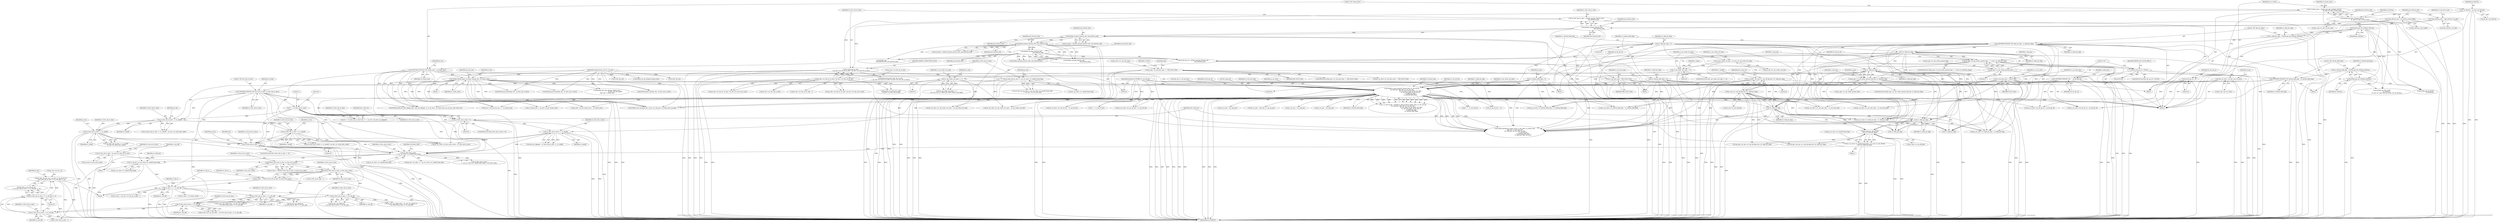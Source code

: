 digraph "0_Android_6c327afb263837bc90760c55c6605b26161a4eb9_0@pointer" {
"1002104" [label="(Call,ps_dec->ps_mv_cur = ps_dec->s_cur_pic.ps_mv\n + ((u2_first_mb_in_slice << u1_mb_aff) << 4))"];
"1002114" [label="(Call,(u2_first_mb_in_slice << u1_mb_aff) << 4)"];
"1002115" [label="(Call,u2_first_mb_in_slice << u1_mb_aff)"];
"1002101" [label="(Call,u2_first_mb_in_slice << u1_mb_aff)"];
"1002081" [label="(Call,u2_first_mb_in_slice << u1_mb_aff)"];
"1001944" [label="(Call,DIV(u2_first_mb_in_slice, u2_frm_wd_in_mbs))"];
"1001939" [label="(Call,MOD(u2_first_mb_in_slice, u2_frm_wd_in_mbs))"];
"1001885" [label="(Call,u2_first_mb_in_slice\n << ps_cur_slice->u1_mbaff_frame_flag)"];
"1001592" [label="(Call,u2_first_mb_in_slice == 0)"];
"1001112" [label="(Call,u2_first_mb_in_slice << u1_mbaff)"];
"1001099" [label="(Call,u2_first_mb_in_slice << u1_mbaff)"];
"1000355" [label="(Call,0 == u2_first_mb_in_slice)"];
"1000264" [label="(Call,COPYTHECONTEXT(\"SH: first_mb_in_slice\",u2_first_mb_in_slice))"];
"1000248" [label="(Call,u2_first_mb_in_slice << ps_cur_slice->u1_mbaff_frame_flag)"];
"1000233" [label="(Call,u2_first_mb_in_slice\n > (ps_dec->u2_frm_ht_in_mbs * ps_dec->u2_frm_wd_in_mbs))"];
"1000227" [label="(Call,u2_first_mb_in_slice = ih264d_uev(pu4_bitstrm_ofst,\n                                     pu4_bitstrm_buf))"];
"1000229" [label="(Call,ih264d_uev(pu4_bitstrm_ofst,\n                                     pu4_bitstrm_buf))"];
"1000201" [label="(Call,*pu4_bitstrm_ofst = &ps_bitstrm->u4_ofst)"];
"1000195" [label="(Call,*pu4_bitstrm_buf = ps_bitstrm->pu4_buffer)"];
"1000235" [label="(Call,ps_dec->u2_frm_ht_in_mbs * ps_dec->u2_frm_wd_in_mbs)"];
"1000898" [label="(Call,u1_mbaff = ps_seq->u1_mb_aff_flag && (!u1_field_pic_flag))"];
"1000900" [label="(Call,ps_seq->u1_mb_aff_flag && (!u1_field_pic_flag))"];
"1000904" [label="(Call,!u1_field_pic_flag)"];
"1000753" [label="(Call,!u1_field_pic_flag)"];
"1000652" [label="(Call,u1_field_pic_flag = 0)"];
"1000618" [label="(Call,COPYTHECONTEXT(\"SH: field_pic_flag\", u1_field_pic_flag))"];
"1000614" [label="(Call,u1_field_pic_flag = ih264d_get_bit_h264(ps_bitstrm))"];
"1000616" [label="(Call,ih264d_get_bit_h264(ps_bitstrm))"];
"1000449" [label="(Call,ih264d_get_bits_h264(ps_bitstrm,\n                                         ps_seq->u1_bits_in_frm_num))"];
"1000160" [label="(Call,* ps_bitstrm = ps_dec->ps_bitstrm)"];
"1000873" [label="(Call,ih264d_is_end_of_pic(u2_frame_num, u1_nal_ref_idc,\n &s_tmp_poc, &ps_dec->s_cur_pic_poc,\n                                            ps_cur_slice, u1_pic_order_cnt_type,\n                                            u1_nal_unit_type, u4_idr_pic_id,\n                                            u1_field_pic_flag,\n                                            u1_bottom_field_flag))"];
"1000524" [label="(Call,ih264d_decode_gaps_in_frame_num(ps_dec, u2_frame_num))"];
"1000157" [label="(MethodParameterIn,dec_struct_t *ps_dec)"];
"1000454" [label="(Call,COPYTHECONTEXT(\"SH: frame_num\", u2_frame_num))"];
"1000447" [label="(Call,u2_frame_num = ih264d_get_bits_h264(ps_bitstrm,\n                                         ps_seq->u1_bits_in_frm_num))"];
"1000156" [label="(MethodParameterIn,UWORD8 u1_nal_ref_idc)"];
"1000168" [label="(Call,*ps_cur_slice = ps_dec->ps_cur_slice)"];
"1000784" [label="(Call,u1_pic_order_cnt_type == 1)"];
"1000713" [label="(Call,u1_pic_order_cnt_type == 0)"];
"1000707" [label="(Call,u1_pic_order_cnt_type = ps_seq->u1_pic_order_cnt_type)"];
"1000671" [label="(Call,u1_nal_unit_type = IDR_SLICE_NAL)"];
"1000312" [label="(Call,ps_dec->u1_nal_unit_type == IDR_SLICE_NAL)"];
"1000665" [label="(Call,u1_nal_unit_type = SLICE_NAL)"];
"1000188" [label="(Call,u4_idr_pic_id = 0)"];
"1000685" [label="(Call,COPYTHECONTEXT(\"SH:  \", u4_idr_pic_id))"];
"1000680" [label="(Call,u4_idr_pic_id > 65535)"];
"1000674" [label="(Call,u4_idr_pic_id = ih264d_uev(pu4_bitstrm_ofst,\n                                   pu4_bitstrm_buf))"];
"1000676" [label="(Call,ih264d_uev(pu4_bitstrm_ofst,\n                                   pu4_bitstrm_buf))"];
"1000400" [label="(Call,ih264d_uev(pu4_bitstrm_ofst, pu4_bitstrm_buf))"];
"1000269" [label="(Call,ih264d_uev(pu4_bitstrm_ofst, pu4_bitstrm_buf))"];
"1000813" [label="(Call,!u1_field_pic_flag)"];
"1000621" [label="(Call,u1_bottom_field_flag = 0)"];
"1000655" [label="(Call,u1_bottom_field_flag = 0)"];
"1000638" [label="(Call,COPYTHECONTEXT(\"SH: bottom_field_flag\", u1_bottom_field_flag))"];
"1000634" [label="(Call,u1_bottom_field_flag = ih264d_get_bit_h264(ps_bitstrm))"];
"1000636" [label="(Call,ih264d_get_bit_h264(ps_bitstrm))"];
"1000747" [label="(Call,(ps_pps->u1_pic_order_present_flag == 1) && (!u1_field_pic_flag))"];
"1000748" [label="(Call,ps_pps->u1_pic_order_present_flag == 1)"];
"1000809" [label="(Call,ps_pps->u1_pic_order_present_flag && !u1_field_pic_flag)"];
"1001014" [label="(Call,u2_first_mb_in_slice << u1_mbaff)"];
"1001005" [label="(Call,u2_first_mb_in_slice > 0)"];
"1001125" [label="(Call,u2_first_mb_in_slice << u1_mbaff)"];
"1001063" [label="(Call,ps_cur_slice->u1_mbaff_frame_flag = ps_seq->u1_mb_aff_flag\n && (!u1_field_pic_flag))"];
"1001067" [label="(Call,ps_seq->u1_mb_aff_flag\n && (!u1_field_pic_flag))"];
"1001071" [label="(Call,!u1_field_pic_flag)"];
"1001898" [label="(Call,u2_frm_wd_in_mbs = ps_seq->u2_frm_wd_in_mbs)"];
"1001947" [label="(Call,u2_mb_y <<= u1_mb_aff)"];
"1001942" [label="(Call,u2_mb_y = DIV(u2_first_mb_in_slice, u2_frm_wd_in_mbs))"];
"1001903" [label="(Call,u1_mb_aff = ps_cur_slice->u1_mbaff_frame_flag)"];
"1002094" [label="(Call,u2_first_mb_in_slice << u1_mb_aff)"];
"1000161" [label="(Identifier,ps_bitstrm)"];
"1000884" [label="(Identifier,u1_nal_unit_type)"];
"1001135" [label="(Identifier,prev_slice_err)"];
"1001904" [label="(Identifier,u1_mb_aff)"];
"1001947" [label="(Call,u2_mb_y <<= u1_mb_aff)"];
"1000170" [label="(Call,ps_dec->ps_cur_slice)"];
"1001058" [label="(Call,ps_cur_slice->u1_pic_order_cnt_type = u1_pic_order_cnt_type)"];
"1001015" [label="(Identifier,u2_first_mb_in_slice)"];
"1000398" [label="(Call,u4_temp = ih264d_uev(pu4_bitstrm_ofst, pu4_bitstrm_buf))"];
"1000758" [label="(Identifier,s_tmp_poc)"];
"1002101" [label="(Call,u2_first_mb_in_slice << u1_mb_aff)"];
"1001007" [label="(Literal,0)"];
"1000673" [label="(Identifier,IDR_SLICE_NAL)"];
"1001900" [label="(Call,ps_seq->u2_frm_wd_in_mbs)"];
"1001579" [label="(Call,!u1_field_pic_flag)"];
"1001103" [label="(Identifier,ps_dec)"];
"1000316" [label="(Identifier,IDR_SLICE_NAL)"];
"1000625" [label="(Identifier,u1_field_pic_flag)"];
"1001617" [label="(Call,ih264d_get_next_display_field(ps_dec,\n                                          ps_dec->ps_out_buffer,\n &(ps_dec->s_disp_op)))"];
"1000228" [label="(Identifier,u2_first_mb_in_slice)"];
"1001098" [label="(Call,(u2_first_mb_in_slice << u1_mbaff) > ps_dec->u2_total_mbs_coded)"];
"1001594" [label="(Literal,0)"];
"1001556" [label="(Call,(ps_pps->ps_sps->u1_mb_aff_flag) && (!u1_field_pic_flag))"];
"1001071" [label="(Call,!u1_field_pic_flag)"];
"1000882" [label="(Identifier,ps_cur_slice)"];
"1000265" [label="(Literal,\"SH: first_mb_in_slice\")"];
"1000975" [label="(Call,ps_dec->u2_frm_ht_in_mbs * ps_dec->u2_frm_wd_in_mbs)"];
"1001217" [label="(Call,ih264d_err_pic_dispbuf_mgr(ps_dec))"];
"1000637" [label="(Identifier,ps_bitstrm)"];
"1000248" [label="(Call,u2_first_mb_in_slice << ps_cur_slice->u1_mbaff_frame_flag)"];
"1001026" [label="(Call,ps_cur_slice->u1_field_pic_flag = u1_field_pic_flag)"];
"1000620" [label="(Identifier,u1_field_pic_flag)"];
"1001099" [label="(Call,u2_first_mb_in_slice << u1_mbaff)"];
"1001053" [label="(Call,ps_cur_slice->u1_nal_ref_idc = u1_nal_ref_idc)"];
"1000672" [label="(Identifier,u1_nal_unit_type)"];
"1000190" [label="(Literal,0)"];
"1000523" [label="(Block,)"];
"1000615" [label="(Identifier,u1_field_pic_flag)"];
"1000319" [label="(Identifier,skip)"];
"1001913" [label="(Block,)"];
"1001063" [label="(Call,ps_cur_slice->u1_mbaff_frame_flag = ps_seq->u1_mb_aff_flag\n && (!u1_field_pic_flag))"];
"1000636" [label="(Call,ih264d_get_bit_h264(ps_bitstrm))"];
"1001008" [label="(Block,)"];
"1001091" [label="(Call,ps_cur_poc = &s_tmp_poc)"];
"1001839" [label="(Call,0 == u1_nal_ref_idc)"];
"1002073" [label="(Call,ps_dec->ps_deblk_mbn = ps_dec->ps_deblk_pic\n + (u2_first_mb_in_slice << u1_mb_aff))"];
"1001597" [label="(Identifier,ret)"];
"1000640" [label="(Identifier,u1_bottom_field_flag)"];
"1001005" [label="(Call,u2_first_mb_in_slice > 0)"];
"1000613" [label="(Block,)"];
"1002606" [label="(MethodReturn,WORD32)"];
"1000619" [label="(Literal,\"SH: field_pic_flag\")"];
"1002218" [label="(Identifier,ps_dec)"];
"1000451" [label="(Call,ps_seq->u1_bits_in_frm_num)"];
"1001573" [label="(Call,(ps_pps->ps_sps->u1_mb_aff_flag) && (!u1_field_pic_flag))"];
"1000266" [label="(Identifier,u2_first_mb_in_slice)"];
"1001982" [label="(Call,u2_mb_y * u4_frame_stride)"];
"1000313" [label="(Call,ps_dec->u1_nal_unit_type)"];
"1002090" [label="(Call,ps_dec->ps_deblk_pic\n + (u2_first_mb_in_slice << u1_mb_aff))"];
"1000524" [label="(Call,ih264d_decode_gaps_in_frame_num(ps_dec, u2_frame_num))"];
"1000752" [label="(Literal,1)"];
"1001454" [label="(Call,ps_cur_slice->u4_idr_pic_id = u4_idr_pic_id)"];
"1001672" [label="(Call,(void *)ps_dec)"];
"1000708" [label="(Identifier,u1_pic_order_cnt_type)"];
"1000985" [label="(Call,ps_cur_poc = &ps_dec->s_cur_pic_poc)"];
"1000227" [label="(Call,u2_first_mb_in_slice = ih264d_uev(pu4_bitstrm_ofst,\n                                     pu4_bitstrm_buf))"];
"1001017" [label="(Call,ps_cur_poc = &s_tmp_poc)"];
"1000311" [label="(ControlStructure,if(ps_dec->u1_nal_unit_type == IDR_SLICE_NAL))"];
"1001944" [label="(Call,DIV(u2_first_mb_in_slice, u2_frm_wd_in_mbs))"];
"1000448" [label="(Identifier,u2_frame_num)"];
"1000656" [label="(Identifier,u1_bottom_field_flag)"];
"1002245" [label="(Call,ps_dec->u2_mby <<= ps_cur_slice->u1_mbaff_frame_flag)"];
"1000783" [label="(Call,u1_pic_order_cnt_type == 1\n && (!ps_seq->u1_delta_pic_order_always_zero_flag))"];
"1000239" [label="(Call,ps_dec->u2_frm_wd_in_mbs)"];
"1001562" [label="(Call,!u1_field_pic_flag)"];
"1000461" [label="(Identifier,ps_dec)"];
"1000678" [label="(Identifier,pu4_bitstrm_buf)"];
"1000356" [label="(Literal,0)"];
"1000686" [label="(Literal,\"SH:  \")"];
"1000749" [label="(Call,ps_pps->u1_pic_order_present_flag)"];
"1001949" [label="(Identifier,u1_mb_aff)"];
"1000651" [label="(Block,)"];
"1000244" [label="(Identifier,ERROR_CORRUPTED_SLICE)"];
"1000400" [label="(Call,ih264d_uev(pu4_bitstrm_ofst, pu4_bitstrm_buf))"];
"1000270" [label="(Identifier,pu4_bitstrm_ofst)"];
"1000202" [label="(Identifier,pu4_bitstrm_ofst)"];
"1000874" [label="(Identifier,u2_frame_num)"];
"1001788" [label="(Call,ps_err->u4_frm_sei_sync == u2_frame_num)"];
"1002118" [label="(Literal,4)"];
"1000789" [label="(Identifier,ps_seq)"];
"1000354" [label="(Call,(0 == u2_first_mb_in_slice) && (1 == ps_dec->u4_prev_nal_skipped))"];
"1000666" [label="(Identifier,u1_nal_unit_type)"];
"1001496" [label="(Call,ps_cur_slice->u1_nal_ref_idc = u1_nal_ref_idc)"];
"1000617" [label="(Identifier,ps_bitstrm)"];
"1000623" [label="(Literal,0)"];
"1002103" [label="(Identifier,u1_mb_aff)"];
"1001100" [label="(Identifier,u2_first_mb_in_slice)"];
"1000156" [label="(MethodParameterIn,UWORD8 u1_nal_ref_idc)"];
"1000655" [label="(Call,u1_bottom_field_flag = 0)"];
"1002104" [label="(Call,ps_dec->ps_mv_cur = ps_dec->s_cur_pic.ps_mv\n + ((u2_first_mb_in_slice << u1_mb_aff) << 4))"];
"1000177" [label="(Identifier,i4_poc)"];
"1000626" [label="(Block,)"];
"1000639" [label="(Literal,\"SH: bottom_field_flag\")"];
"1002096" [label="(Identifier,u1_mb_aff)"];
"1001884" [label="(Call,(u2_first_mb_in_slice\n << ps_cur_slice->u1_mbaff_frame_flag) * SUB_BLK_SIZE)"];
"1000267" [label="(Call,u4_temp = ih264d_uev(pu4_bitstrm_ofst, pu4_bitstrm_buf))"];
"1000904" [label="(Call,!u1_field_pic_flag)"];
"1000456" [label="(Identifier,u2_frame_num)"];
"1001114" [label="(Identifier,u1_mbaff)"];
"1001941" [label="(Identifier,u2_frm_wd_in_mbs)"];
"1002082" [label="(Identifier,u2_first_mb_in_slice)"];
"1000747" [label="(Call,(ps_pps->u1_pic_order_present_flag == 1) && (!u1_field_pic_flag))"];
"1001118" [label="(Call,ps_cur_poc = &s_tmp_poc)"];
"1000402" [label="(Identifier,pu4_bitstrm_buf)"];
"1002108" [label="(Call,ps_dec->s_cur_pic.ps_mv\n + ((u2_first_mb_in_slice << u1_mb_aff) << 4))"];
"1001945" [label="(Identifier,u2_first_mb_in_slice)"];
"1001067" [label="(Call,ps_seq->u1_mb_aff_flag\n && (!u1_field_pic_flag))"];
"1000754" [label="(Identifier,u1_field_pic_flag)"];
"1001064" [label="(Call,ps_cur_slice->u1_mbaff_frame_flag)"];
"1001954" [label="(Call,u2_frm_wd_in_mbs - 1)"];
"1000875" [label="(Identifier,u1_nal_ref_idc)"];
"1000918" [label="(Call,u2_frame_num != ps_dec->u2_prv_frame_num)"];
"1000899" [label="(Identifier,u1_mbaff)"];
"1000188" [label="(Call,u4_idr_pic_id = 0)"];
"1001031" [label="(Call,ps_cur_slice->u1_bottom_field_flag = u1_bottom_field_flag)"];
"1000674" [label="(Call,u4_idr_pic_id = ih264d_uev(pu4_bitstrm_ofst,\n                                   pu4_bitstrm_buf))"];
"1000676" [label="(Call,ih264d_uev(pu4_bitstrm_ofst,\n                                   pu4_bitstrm_buf))"];
"1000814" [label="(Identifier,u1_field_pic_flag)"];
"1001004" [label="(ControlStructure,if(u2_first_mb_in_slice > 0))"];
"1000622" [label="(Identifier,u1_bottom_field_flag)"];
"1001894" [label="(Block,)"];
"1000653" [label="(Identifier,u1_field_pic_flag)"];
"1000886" [label="(Identifier,u1_field_pic_flag)"];
"1000690" [label="(Identifier,i_delta_poc)"];
"1000667" [label="(Identifier,SLICE_NAL)"];
"1000264" [label="(Call,COPYTHECONTEXT(\"SH: first_mb_in_slice\",u2_first_mb_in_slice))"];
"1000670" [label="(Block,)"];
"1001946" [label="(Identifier,u2_frm_wd_in_mbs)"];
"1000652" [label="(Call,u1_field_pic_flag = 0)"];
"1001126" [label="(Identifier,u2_first_mb_in_slice)"];
"1001139" [label="(Call,ih264d_mark_err_slice_skip(ps_dec, num_mb_skipped, u1_is_idr_slice, u2_frame_num, ps_cur_poc, prev_slice_err))"];
"1002081" [label="(Call,u2_first_mb_in_slice << u1_mb_aff)"];
"1000839" [label="(Call,ih264d_uev(pu4_bitstrm_ofst, pu4_bitstrm_buf))"];
"1001943" [label="(Identifier,u2_mb_y)"];
"1000679" [label="(ControlStructure,if(u4_idr_pic_id > 65535))"];
"1000230" [label="(Identifier,pu4_bitstrm_ofst)"];
"1000809" [label="(Call,ps_pps->u1_pic_order_present_flag && !u1_field_pic_flag)"];
"1000813" [label="(Call,!u1_field_pic_flag)"];
"1000900" [label="(Call,ps_seq->u1_mb_aff_flag && (!u1_field_pic_flag))"];
"1000247" [label="(Call,(u2_first_mb_in_slice << ps_cur_slice->u1_mbaff_frame_flag)\n <= ps_dec->u2_cur_mb_addr)"];
"1000249" [label="(Identifier,u2_first_mb_in_slice)"];
"1001376" [label="(Call,ih264d_decode_pic_order_cnt(u1_is_idr_slice, u2_frame_num,\n &ps_dec->s_prev_pic_poc,\n &s_tmp_poc, ps_cur_slice, ps_pps,\n                                          u1_nal_ref_idc,\n                                          u1_bottom_field_flag,\n                                          u1_field_pic_flag, &i4_poc))"];
"1001885" [label="(Call,u2_first_mb_in_slice\n << ps_cur_slice->u1_mbaff_frame_flag)"];
"1001270" [label="(Call,ps_dec->u2_prv_frame_num = u2_frame_num)"];
"1000634" [label="(Call,u1_bottom_field_flag = ih264d_get_bit_h264(ps_bitstrm))"];
"1000718" [label="(Identifier,i_temp)"];
"1000196" [label="(Identifier,pu4_bitstrm_buf)"];
"1000883" [label="(Identifier,u1_pic_order_cnt_type)"];
"1001957" [label="(Call,u2_mb_y > ps_dec->u2_frm_ht_in_mbs - 1)"];
"1000714" [label="(Identifier,u1_pic_order_cnt_type)"];
"1001890" [label="(Identifier,SUB_BLK_SIZE)"];
"1001953" [label="(Identifier,u2_mb_x)"];
"1000808" [label="(ControlStructure,if(ps_pps->u1_pic_order_present_flag && !u1_field_pic_flag))"];
"1000160" [label="(Call,* ps_bitstrm = ps_dec->ps_bitstrm)"];
"1000707" [label="(Call,u1_pic_order_cnt_type = ps_seq->u1_pic_order_cnt_type)"];
"1000669" [label="(Identifier,u1_is_idr_slice)"];
"1000195" [label="(Call,*pu4_bitstrm_buf = ps_bitstrm->pu4_buffer)"];
"1000685" [label="(Call,COPYTHECONTEXT(\"SH:  \", u4_idr_pic_id))"];
"1000234" [label="(Identifier,u2_first_mb_in_slice)"];
"1000638" [label="(Call,COPYTHECONTEXT(\"SH: bottom_field_flag\", u1_bottom_field_flag))"];
"1000614" [label="(Call,u1_field_pic_flag = ih264d_get_bit_h264(ps_bitstrm))"];
"1000771" [label="(Identifier,s_tmp_poc)"];
"1002116" [label="(Identifier,u2_first_mb_in_slice)"];
"1001948" [label="(Identifier,u2_mb_y)"];
"1000712" [label="(ControlStructure,if(u1_pic_order_cnt_type == 0))"];
"1001113" [label="(Identifier,u2_first_mb_in_slice)"];
"1000753" [label="(Call,!u1_field_pic_flag)"];
"1000218" [label="(Identifier,u4_call_end_of_pic)"];
"1000635" [label="(Identifier,u1_bottom_field_flag)"];
"1000786" [label="(Literal,1)"];
"1001591" [label="(ControlStructure,if(u2_first_mb_in_slice == 0))"];
"1001012" [label="(Call,num_mb_skipped = u2_first_mb_in_slice << u1_mbaff)"];
"1000715" [label="(Literal,0)"];
"1000671" [label="(Call,u1_nal_unit_type = IDR_SLICE_NAL)"];
"1000250" [label="(Call,ps_cur_slice->u1_mbaff_frame_flag)"];
"1000621" [label="(Call,u1_bottom_field_flag = 0)"];
"1001937" [label="(Call,u2_mb_x = MOD(u2_first_mb_in_slice, u2_frm_wd_in_mbs))"];
"1001501" [label="(Call,ps_cur_slice->u1_pic_order_cnt_type = u1_pic_order_cnt_type)"];
"1000355" [label="(Call,0 == u2_first_mb_in_slice)"];
"1000834" [label="(Identifier,ps_pps)"];
"1000189" [label="(Identifier,u4_idr_pic_id)"];
"1000616" [label="(Call,ih264d_get_bit_h264(ps_bitstrm))"];
"1001010" [label="(Identifier,prev_slice_err)"];
"1002097" [label="(Call,ps_dec->u2_cur_mb_addr = (u2_first_mb_in_slice << u1_mb_aff))"];
"1001116" [label="(Identifier,ps_dec)"];
"1001112" [label="(Call,u2_first_mb_in_slice << u1_mbaff)"];
"1001824" [label="(Call,0 == u1_nal_ref_idc)"];
"1000675" [label="(Identifier,u4_idr_pic_id)"];
"1001942" [label="(Call,u2_mb_y = DIV(u2_first_mb_in_slice, u2_frm_wd_in_mbs))"];
"1000454" [label="(Call,COPYTHECONTEXT(\"SH: frame_num\", u2_frame_num))"];
"1000312" [label="(Call,ps_dec->u1_nal_unit_type == IDR_SLICE_NAL)"];
"1000330" [label="(Identifier,I_SLICE)"];
"1001043" [label="(Call,ps_cur_slice->u1_nal_unit_type = u1_nal_unit_type)"];
"1000887" [label="(Identifier,u1_bottom_field_flag)"];
"1000401" [label="(Identifier,pu4_bitstrm_ofst)"];
"1001940" [label="(Identifier,u2_first_mb_in_slice)"];
"1002083" [label="(Identifier,u1_mb_aff)"];
"1001459" [label="(Call,ps_cur_slice->u2_first_mb_in_slice = u2_first_mb_in_slice)"];
"1000162" [label="(Call,ps_dec->ps_bitstrm)"];
"1001887" [label="(Call,ps_cur_slice->u1_mbaff_frame_flag)"];
"1001593" [label="(Identifier,u2_first_mb_in_slice)"];
"1002228" [label="(Call,u2_first_mb_in_slice - 1)"];
"1000231" [label="(Identifier,pu4_bitstrm_buf)"];
"1000169" [label="(Identifier,ps_cur_slice)"];
"1000233" [label="(Call,u2_first_mb_in_slice\n > (ps_dec->u2_frm_ht_in_mbs * ps_dec->u2_frm_wd_in_mbs))"];
"1000665" [label="(Call,u1_nal_unit_type = SLICE_NAL)"];
"1000455" [label="(Literal,\"SH: frame_num\")"];
"1000810" [label="(Call,ps_pps->u1_pic_order_present_flag)"];
"1001905" [label="(Call,ps_cur_slice->u1_mbaff_frame_flag)"];
"1000450" [label="(Identifier,ps_bitstrm)"];
"1000682" [label="(Literal,65535)"];
"1001909" [label="(Identifier,u1_field_pic)"];
"1000526" [label="(Identifier,u2_frame_num)"];
"1001129" [label="(Identifier,ps_dec)"];
"1000268" [label="(Identifier,u4_temp)"];
"1000748" [label="(Call,ps_pps->u1_pic_order_present_flag == 1)"];
"1000713" [label="(Call,u1_pic_order_cnt_type == 0)"];
"1000235" [label="(Call,ps_dec->u2_frm_ht_in_mbs * ps_dec->u2_frm_wd_in_mbs)"];
"1000677" [label="(Identifier,pu4_bitstrm_ofst)"];
"1001486" [label="(Call,ps_cur_slice->u1_nal_unit_type = u1_nal_unit_type)"];
"1000232" [label="(ControlStructure,if(u2_first_mb_in_slice\n > (ps_dec->u2_frm_ht_in_mbs * ps_dec->u2_frm_wd_in_mbs)))"];
"1001101" [label="(Identifier,u1_mbaff)"];
"1000660" [label="(Identifier,ps_dec)"];
"1000197" [label="(Call,ps_bitstrm->pu4_buffer)"];
"1000359" [label="(Literal,1)"];
"1002077" [label="(Call,ps_dec->ps_deblk_pic\n + (u2_first_mb_in_slice << u1_mb_aff))"];
"1000654" [label="(Literal,0)"];
"1001469" [label="(Call,ps_cur_slice->u1_bottom_field_flag = u1_bottom_field_flag)"];
"1000681" [label="(Identifier,u4_idr_pic_id)"];
"1000229" [label="(Call,ih264d_uev(pu4_bitstrm_ofst,\n                                     pu4_bitstrm_buf))"];
"1000878" [label="(Call,&ps_dec->s_cur_pic_poc)"];
"1000254" [label="(Identifier,ps_dec)"];
"1000203" [label="(Call,&ps_bitstrm->u4_ofst)"];
"1000357" [label="(Identifier,u2_first_mb_in_slice)"];
"1001464" [label="(Call,ps_cur_slice->u1_field_pic_flag = u1_field_pic_flag)"];
"1000201" [label="(Call,*pu4_bitstrm_ofst = &ps_bitstrm->u4_ofst)"];
"1002490" [label="(Call,ih264d_parse_bslice(ps_dec, u2_first_mb_in_slice))"];
"1001716" [label="(Call,(void *)ps_dec)"];
"1000618" [label="(Call,COPYTHECONTEXT(\"SH: field_pic_flag\", u1_field_pic_flag))"];
"1000684" [label="(Identifier,ERROR_INV_SLICE_HDR_T)"];
"1001959" [label="(Call,ps_dec->u2_frm_ht_in_mbs - 1)"];
"1000760" [label="(Call,ih264d_sev(\n                            pu4_bitstrm_ofst, pu4_bitstrm_buf))"];
"1001006" [label="(Identifier,u2_first_mb_in_slice)"];
"1000657" [label="(Literal,0)"];
"1000798" [label="(Call,ih264d_sev(pu4_bitstrm_ofst,\n                                                         pu4_bitstrm_buf))"];
"1000236" [label="(Call,ps_dec->u2_frm_ht_in_mbs)"];
"1000873" [label="(Call,ih264d_is_end_of_pic(u2_frame_num, u1_nal_ref_idc,\n &s_tmp_poc, &ps_dec->s_cur_pic_poc,\n                                            ps_cur_slice, u1_pic_order_cnt_type,\n                                            u1_nal_unit_type, u4_idr_pic_id,\n                                            u1_field_pic_flag,\n                                            u1_bottom_field_flag))"];
"1001598" [label="(Call,ih264d_start_of_pic(ps_dec, i4_poc, &s_tmp_poc, u2_frame_num, ps_pps))"];
"1000157" [label="(MethodParameterIn,dec_struct_t *ps_dec)"];
"1000784" [label="(Call,u1_pic_order_cnt_type == 1)"];
"1000271" [label="(Identifier,pu4_bitstrm_buf)"];
"1000269" [label="(Call,ih264d_uev(pu4_bitstrm_ofst, pu4_bitstrm_buf))"];
"1000885" [label="(Identifier,u4_idr_pic_id)"];
"1002117" [label="(Identifier,u1_mb_aff)"];
"1001014" [label="(Call,u2_first_mb_in_slice << u1_mbaff)"];
"1001193" [label="(Call,ps_dec->u2_frm_ht_in_mbs * ps_dec->u2_frm_wd_in_mbs)"];
"1000158" [label="(Block,)"];
"1001081" [label="(Call,ps_dec->u2_frm_ht_in_mbs\n * ps_dec->u2_frm_wd_in_mbs)"];
"1000871" [label="(Call,i1_is_end_of_poc = ih264d_is_end_of_pic(u2_frame_num, u1_nal_ref_idc,\n &s_tmp_poc, &ps_dec->s_cur_pic_poc,\n                                            ps_cur_slice, u1_pic_order_cnt_type,\n                                            u1_nal_unit_type, u4_idr_pic_id,\n                                            u1_field_pic_flag,\n                                            u1_bottom_field_flag))"];
"1000719" [label="(Call,ih264d_get_bits_h264(\n                        ps_bitstrm,\n                        ps_seq->u1_log2_max_pic_order_cnt_lsb_minus))"];
"1000529" [label="(Identifier,ps_prev_poc)"];
"1001886" [label="(Identifier,u2_first_mb_in_slice)"];
"1001613" [label="(Identifier,ps_dec)"];
"1002105" [label="(Call,ps_dec->ps_mv_cur)"];
"1000876" [label="(Call,&s_tmp_poc)"];
"1000993" [label="(Call,ps_cur_slice->u1_nal_unit_type == IDR_SLICE_NAL)"];
"1002095" [label="(Identifier,u2_first_mb_in_slice)"];
"1002456" [label="(Call,ih264d_parse_pslice(ps_dec, u2_first_mb_in_slice))"];
"1001068" [label="(Call,ps_seq->u1_mb_aff_flag)"];
"1001127" [label="(Identifier,u1_mbaff)"];
"1000680" [label="(Call,u4_idr_pic_id > 65535)"];
"1002523" [label="(Call,u1_nal_ref_idc != 0)"];
"1002094" [label="(Call,u2_first_mb_in_slice << u1_mb_aff)"];
"1001111" [label="(Call,(u2_first_mb_in_slice << u1_mbaff)\n - ps_dec->u2_total_mbs_coded)"];
"1000525" [label="(Identifier,ps_dec)"];
"1000785" [label="(Identifier,u1_pic_order_cnt_type)"];
"1001899" [label="(Identifier,u2_frm_wd_in_mbs)"];
"1002102" [label="(Identifier,u2_first_mb_in_slice)"];
"1002115" [label="(Call,u2_first_mb_in_slice << u1_mb_aff)"];
"1001939" [label="(Call,MOD(u2_first_mb_in_slice, u2_frm_wd_in_mbs))"];
"1001898" [label="(Call,u2_frm_wd_in_mbs = ps_seq->u2_frm_wd_in_mbs)"];
"1000907" [label="(Identifier,prev_slice_err)"];
"1000746" [label="(ControlStructure,if((ps_pps->u1_pic_order_present_flag == 1) && (!u1_field_pic_flag)))"];
"1001903" [label="(Call,u1_mb_aff = ps_cur_slice->u1_mbaff_frame_flag)"];
"1000709" [label="(Call,ps_seq->u1_pic_order_cnt_type)"];
"1000898" [label="(Call,u1_mbaff = ps_seq->u1_mb_aff_flag && (!u1_field_pic_flag))"];
"1000447" [label="(Call,u2_frame_num = ih264d_get_bits_h264(ps_bitstrm,\n                                         ps_seq->u1_bits_in_frm_num))"];
"1001016" [label="(Identifier,u1_mbaff)"];
"1001124" [label="(Call,(u2_first_mb_in_slice << u1_mbaff) < ps_dec->u2_total_mbs_coded)"];
"1001125" [label="(Call,u2_first_mb_in_slice << u1_mbaff)"];
"1002086" [label="(Call,ps_dec->ps_deblk_mbn = ps_dec->ps_deblk_pic\n + (u2_first_mb_in_slice << u1_mb_aff))"];
"1000901" [label="(Call,ps_seq->u1_mb_aff_flag)"];
"1001072" [label="(Identifier,u1_field_pic_flag)"];
"1001021" [label="(Call,ps_cur_slice->u4_idr_pic_id = u4_idr_pic_id)"];
"1001592" [label="(Call,u2_first_mb_in_slice == 0)"];
"1000687" [label="(Identifier,u4_idr_pic_id)"];
"1001532" [label="(Call,ih264d_get_bit_h264(\n                        ps_bitstrm))"];
"1000168" [label="(Call,*ps_cur_slice = ps_dec->ps_cur_slice)"];
"1000819" [label="(Identifier,s_tmp_poc)"];
"1000449" [label="(Call,ih264d_get_bits_h264(ps_bitstrm,\n                                         ps_seq->u1_bits_in_frm_num))"];
"1000905" [label="(Identifier,u1_field_pic_flag)"];
"1002421" [label="(Call,ih264d_parse_islice(ps_dec, u2_first_mb_in_slice))"];
"1002114" [label="(Call,(u2_first_mb_in_slice << u1_mb_aff) << 4)"];
"1002104" -> "1001913"  [label="AST: "];
"1002104" -> "1002108"  [label="CFG: "];
"1002105" -> "1002104"  [label="AST: "];
"1002108" -> "1002104"  [label="AST: "];
"1002218" -> "1002104"  [label="CFG: "];
"1002104" -> "1002606"  [label="DDG: "];
"1002104" -> "1002606"  [label="DDG: "];
"1002114" -> "1002104"  [label="DDG: "];
"1002114" -> "1002104"  [label="DDG: "];
"1002114" -> "1002108"  [label="AST: "];
"1002114" -> "1002118"  [label="CFG: "];
"1002115" -> "1002114"  [label="AST: "];
"1002118" -> "1002114"  [label="AST: "];
"1002108" -> "1002114"  [label="CFG: "];
"1002114" -> "1002606"  [label="DDG: "];
"1002114" -> "1002108"  [label="DDG: "];
"1002114" -> "1002108"  [label="DDG: "];
"1002115" -> "1002114"  [label="DDG: "];
"1002115" -> "1002114"  [label="DDG: "];
"1002115" -> "1002117"  [label="CFG: "];
"1002116" -> "1002115"  [label="AST: "];
"1002117" -> "1002115"  [label="AST: "];
"1002118" -> "1002115"  [label="CFG: "];
"1002115" -> "1002606"  [label="DDG: "];
"1002101" -> "1002115"  [label="DDG: "];
"1002101" -> "1002115"  [label="DDG: "];
"1002115" -> "1002228"  [label="DDG: "];
"1002101" -> "1002097"  [label="AST: "];
"1002101" -> "1002103"  [label="CFG: "];
"1002102" -> "1002101"  [label="AST: "];
"1002103" -> "1002101"  [label="AST: "];
"1002097" -> "1002101"  [label="CFG: "];
"1002101" -> "1002097"  [label="DDG: "];
"1002101" -> "1002097"  [label="DDG: "];
"1002081" -> "1002101"  [label="DDG: "];
"1002081" -> "1002101"  [label="DDG: "];
"1002094" -> "1002101"  [label="DDG: "];
"1002094" -> "1002101"  [label="DDG: "];
"1002081" -> "1002077"  [label="AST: "];
"1002081" -> "1002083"  [label="CFG: "];
"1002082" -> "1002081"  [label="AST: "];
"1002083" -> "1002081"  [label="AST: "];
"1002077" -> "1002081"  [label="CFG: "];
"1002081" -> "1002073"  [label="DDG: "];
"1002081" -> "1002073"  [label="DDG: "];
"1002081" -> "1002077"  [label="DDG: "];
"1002081" -> "1002077"  [label="DDG: "];
"1001944" -> "1002081"  [label="DDG: "];
"1001947" -> "1002081"  [label="DDG: "];
"1001944" -> "1001942"  [label="AST: "];
"1001944" -> "1001946"  [label="CFG: "];
"1001945" -> "1001944"  [label="AST: "];
"1001946" -> "1001944"  [label="AST: "];
"1001942" -> "1001944"  [label="CFG: "];
"1001944" -> "1002606"  [label="DDG: "];
"1001944" -> "1001942"  [label="DDG: "];
"1001944" -> "1001942"  [label="DDG: "];
"1001939" -> "1001944"  [label="DDG: "];
"1001939" -> "1001944"  [label="DDG: "];
"1001944" -> "1001954"  [label="DDG: "];
"1001944" -> "1002094"  [label="DDG: "];
"1001939" -> "1001937"  [label="AST: "];
"1001939" -> "1001941"  [label="CFG: "];
"1001940" -> "1001939"  [label="AST: "];
"1001941" -> "1001939"  [label="AST: "];
"1001937" -> "1001939"  [label="CFG: "];
"1001939" -> "1001937"  [label="DDG: "];
"1001939" -> "1001937"  [label="DDG: "];
"1001885" -> "1001939"  [label="DDG: "];
"1001898" -> "1001939"  [label="DDG: "];
"1001885" -> "1001884"  [label="AST: "];
"1001885" -> "1001887"  [label="CFG: "];
"1001886" -> "1001885"  [label="AST: "];
"1001887" -> "1001885"  [label="AST: "];
"1001890" -> "1001885"  [label="CFG: "];
"1001885" -> "1001884"  [label="DDG: "];
"1001885" -> "1001884"  [label="DDG: "];
"1001592" -> "1001885"  [label="DDG: "];
"1001112" -> "1001885"  [label="DDG: "];
"1001014" -> "1001885"  [label="DDG: "];
"1000355" -> "1001885"  [label="DDG: "];
"1000264" -> "1001885"  [label="DDG: "];
"1001125" -> "1001885"  [label="DDG: "];
"1001005" -> "1001885"  [label="DDG: "];
"1001063" -> "1001885"  [label="DDG: "];
"1000248" -> "1001885"  [label="DDG: "];
"1001885" -> "1001903"  [label="DDG: "];
"1001885" -> "1002228"  [label="DDG: "];
"1001885" -> "1002245"  [label="DDG: "];
"1001592" -> "1001591"  [label="AST: "];
"1001592" -> "1001594"  [label="CFG: "];
"1001593" -> "1001592"  [label="AST: "];
"1001594" -> "1001592"  [label="AST: "];
"1001597" -> "1001592"  [label="CFG: "];
"1001613" -> "1001592"  [label="CFG: "];
"1001592" -> "1002606"  [label="DDG: "];
"1001592" -> "1002606"  [label="DDG: "];
"1001112" -> "1001592"  [label="DDG: "];
"1001014" -> "1001592"  [label="DDG: "];
"1000355" -> "1001592"  [label="DDG: "];
"1000264" -> "1001592"  [label="DDG: "];
"1001125" -> "1001592"  [label="DDG: "];
"1001005" -> "1001592"  [label="DDG: "];
"1001112" -> "1001111"  [label="AST: "];
"1001112" -> "1001114"  [label="CFG: "];
"1001113" -> "1001112"  [label="AST: "];
"1001114" -> "1001112"  [label="AST: "];
"1001116" -> "1001112"  [label="CFG: "];
"1001112" -> "1002606"  [label="DDG: "];
"1001112" -> "1002606"  [label="DDG: "];
"1001112" -> "1001111"  [label="DDG: "];
"1001112" -> "1001111"  [label="DDG: "];
"1001099" -> "1001112"  [label="DDG: "];
"1001099" -> "1001112"  [label="DDG: "];
"1001112" -> "1001459"  [label="DDG: "];
"1001099" -> "1001098"  [label="AST: "];
"1001099" -> "1001101"  [label="CFG: "];
"1001100" -> "1001099"  [label="AST: "];
"1001101" -> "1001099"  [label="AST: "];
"1001103" -> "1001099"  [label="CFG: "];
"1001099" -> "1001098"  [label="DDG: "];
"1001099" -> "1001098"  [label="DDG: "];
"1000355" -> "1001099"  [label="DDG: "];
"1000264" -> "1001099"  [label="DDG: "];
"1000898" -> "1001099"  [label="DDG: "];
"1001099" -> "1001125"  [label="DDG: "];
"1001099" -> "1001125"  [label="DDG: "];
"1000355" -> "1000354"  [label="AST: "];
"1000355" -> "1000357"  [label="CFG: "];
"1000356" -> "1000355"  [label="AST: "];
"1000357" -> "1000355"  [label="AST: "];
"1000359" -> "1000355"  [label="CFG: "];
"1000354" -> "1000355"  [label="CFG: "];
"1000355" -> "1002606"  [label="DDG: "];
"1000355" -> "1000354"  [label="DDG: "];
"1000355" -> "1000354"  [label="DDG: "];
"1000264" -> "1000355"  [label="DDG: "];
"1000355" -> "1001005"  [label="DDG: "];
"1000355" -> "1001459"  [label="DDG: "];
"1000264" -> "1000158"  [label="AST: "];
"1000264" -> "1000266"  [label="CFG: "];
"1000265" -> "1000264"  [label="AST: "];
"1000266" -> "1000264"  [label="AST: "];
"1000268" -> "1000264"  [label="CFG: "];
"1000264" -> "1002606"  [label="DDG: "];
"1000264" -> "1002606"  [label="DDG: "];
"1000248" -> "1000264"  [label="DDG: "];
"1000264" -> "1001005"  [label="DDG: "];
"1000264" -> "1001459"  [label="DDG: "];
"1000248" -> "1000247"  [label="AST: "];
"1000248" -> "1000250"  [label="CFG: "];
"1000249" -> "1000248"  [label="AST: "];
"1000250" -> "1000248"  [label="AST: "];
"1000254" -> "1000248"  [label="CFG: "];
"1000248" -> "1002606"  [label="DDG: "];
"1000248" -> "1002606"  [label="DDG: "];
"1000248" -> "1000247"  [label="DDG: "];
"1000248" -> "1000247"  [label="DDG: "];
"1000233" -> "1000248"  [label="DDG: "];
"1000233" -> "1000232"  [label="AST: "];
"1000233" -> "1000235"  [label="CFG: "];
"1000234" -> "1000233"  [label="AST: "];
"1000235" -> "1000233"  [label="AST: "];
"1000244" -> "1000233"  [label="CFG: "];
"1000249" -> "1000233"  [label="CFG: "];
"1000233" -> "1002606"  [label="DDG: "];
"1000233" -> "1002606"  [label="DDG: "];
"1000233" -> "1002606"  [label="DDG: "];
"1000227" -> "1000233"  [label="DDG: "];
"1000235" -> "1000233"  [label="DDG: "];
"1000235" -> "1000233"  [label="DDG: "];
"1000227" -> "1000158"  [label="AST: "];
"1000227" -> "1000229"  [label="CFG: "];
"1000228" -> "1000227"  [label="AST: "];
"1000229" -> "1000227"  [label="AST: "];
"1000234" -> "1000227"  [label="CFG: "];
"1000227" -> "1002606"  [label="DDG: "];
"1000229" -> "1000227"  [label="DDG: "];
"1000229" -> "1000227"  [label="DDG: "];
"1000229" -> "1000231"  [label="CFG: "];
"1000230" -> "1000229"  [label="AST: "];
"1000231" -> "1000229"  [label="AST: "];
"1000229" -> "1002606"  [label="DDG: "];
"1000229" -> "1002606"  [label="DDG: "];
"1000201" -> "1000229"  [label="DDG: "];
"1000195" -> "1000229"  [label="DDG: "];
"1000229" -> "1000269"  [label="DDG: "];
"1000229" -> "1000269"  [label="DDG: "];
"1000201" -> "1000158"  [label="AST: "];
"1000201" -> "1000203"  [label="CFG: "];
"1000202" -> "1000201"  [label="AST: "];
"1000203" -> "1000201"  [label="AST: "];
"1000218" -> "1000201"  [label="CFG: "];
"1000201" -> "1002606"  [label="DDG: "];
"1000195" -> "1000158"  [label="AST: "];
"1000195" -> "1000197"  [label="CFG: "];
"1000196" -> "1000195"  [label="AST: "];
"1000197" -> "1000195"  [label="AST: "];
"1000202" -> "1000195"  [label="CFG: "];
"1000195" -> "1002606"  [label="DDG: "];
"1000235" -> "1000239"  [label="CFG: "];
"1000236" -> "1000235"  [label="AST: "];
"1000239" -> "1000235"  [label="AST: "];
"1000235" -> "1002606"  [label="DDG: "];
"1000235" -> "1002606"  [label="DDG: "];
"1000235" -> "1000975"  [label="DDG: "];
"1000235" -> "1000975"  [label="DDG: "];
"1000235" -> "1001081"  [label="DDG: "];
"1000235" -> "1001081"  [label="DDG: "];
"1000235" -> "1001193"  [label="DDG: "];
"1000235" -> "1001193"  [label="DDG: "];
"1000235" -> "1001959"  [label="DDG: "];
"1000898" -> "1000158"  [label="AST: "];
"1000898" -> "1000900"  [label="CFG: "];
"1000899" -> "1000898"  [label="AST: "];
"1000900" -> "1000898"  [label="AST: "];
"1000907" -> "1000898"  [label="CFG: "];
"1000898" -> "1002606"  [label="DDG: "];
"1000898" -> "1002606"  [label="DDG: "];
"1000900" -> "1000898"  [label="DDG: "];
"1000900" -> "1000898"  [label="DDG: "];
"1000898" -> "1001014"  [label="DDG: "];
"1000900" -> "1000901"  [label="CFG: "];
"1000900" -> "1000904"  [label="CFG: "];
"1000901" -> "1000900"  [label="AST: "];
"1000904" -> "1000900"  [label="AST: "];
"1000900" -> "1002606"  [label="DDG: "];
"1000900" -> "1002606"  [label="DDG: "];
"1000904" -> "1000900"  [label="DDG: "];
"1000747" -> "1000900"  [label="DDG: "];
"1000809" -> "1000900"  [label="DDG: "];
"1000900" -> "1001067"  [label="DDG: "];
"1000900" -> "1001067"  [label="DDG: "];
"1000900" -> "1001556"  [label="DDG: "];
"1000900" -> "1001573"  [label="DDG: "];
"1000904" -> "1000905"  [label="CFG: "];
"1000905" -> "1000904"  [label="AST: "];
"1000904" -> "1002606"  [label="DDG: "];
"1000753" -> "1000904"  [label="DDG: "];
"1000873" -> "1000904"  [label="DDG: "];
"1000813" -> "1000904"  [label="DDG: "];
"1000652" -> "1000904"  [label="DDG: "];
"1000618" -> "1000904"  [label="DDG: "];
"1000904" -> "1001026"  [label="DDG: "];
"1000904" -> "1001071"  [label="DDG: "];
"1000904" -> "1001376"  [label="DDG: "];
"1000904" -> "1001464"  [label="DDG: "];
"1000904" -> "1001562"  [label="DDG: "];
"1000904" -> "1001579"  [label="DDG: "];
"1000753" -> "1000747"  [label="AST: "];
"1000753" -> "1000754"  [label="CFG: "];
"1000754" -> "1000753"  [label="AST: "];
"1000747" -> "1000753"  [label="CFG: "];
"1000753" -> "1002606"  [label="DDG: "];
"1000753" -> "1000747"  [label="DDG: "];
"1000652" -> "1000753"  [label="DDG: "];
"1000618" -> "1000753"  [label="DDG: "];
"1000753" -> "1000813"  [label="DDG: "];
"1000753" -> "1000873"  [label="DDG: "];
"1000753" -> "1001026"  [label="DDG: "];
"1000753" -> "1001071"  [label="DDG: "];
"1000753" -> "1001376"  [label="DDG: "];
"1000753" -> "1001464"  [label="DDG: "];
"1000753" -> "1001562"  [label="DDG: "];
"1000753" -> "1001579"  [label="DDG: "];
"1000652" -> "1000651"  [label="AST: "];
"1000652" -> "1000654"  [label="CFG: "];
"1000653" -> "1000652"  [label="AST: "];
"1000654" -> "1000652"  [label="AST: "];
"1000656" -> "1000652"  [label="CFG: "];
"1000652" -> "1002606"  [label="DDG: "];
"1000652" -> "1000813"  [label="DDG: "];
"1000652" -> "1000873"  [label="DDG: "];
"1000652" -> "1001026"  [label="DDG: "];
"1000652" -> "1001071"  [label="DDG: "];
"1000652" -> "1001376"  [label="DDG: "];
"1000652" -> "1001464"  [label="DDG: "];
"1000652" -> "1001562"  [label="DDG: "];
"1000652" -> "1001579"  [label="DDG: "];
"1000618" -> "1000613"  [label="AST: "];
"1000618" -> "1000620"  [label="CFG: "];
"1000619" -> "1000618"  [label="AST: "];
"1000620" -> "1000618"  [label="AST: "];
"1000622" -> "1000618"  [label="CFG: "];
"1000618" -> "1002606"  [label="DDG: "];
"1000618" -> "1002606"  [label="DDG: "];
"1000614" -> "1000618"  [label="DDG: "];
"1000618" -> "1000813"  [label="DDG: "];
"1000618" -> "1000873"  [label="DDG: "];
"1000618" -> "1001026"  [label="DDG: "];
"1000618" -> "1001071"  [label="DDG: "];
"1000618" -> "1001376"  [label="DDG: "];
"1000618" -> "1001464"  [label="DDG: "];
"1000618" -> "1001562"  [label="DDG: "];
"1000618" -> "1001579"  [label="DDG: "];
"1000614" -> "1000613"  [label="AST: "];
"1000614" -> "1000616"  [label="CFG: "];
"1000615" -> "1000614"  [label="AST: "];
"1000616" -> "1000614"  [label="AST: "];
"1000619" -> "1000614"  [label="CFG: "];
"1000614" -> "1002606"  [label="DDG: "];
"1000616" -> "1000614"  [label="DDG: "];
"1000616" -> "1000617"  [label="CFG: "];
"1000617" -> "1000616"  [label="AST: "];
"1000616" -> "1002606"  [label="DDG: "];
"1000449" -> "1000616"  [label="DDG: "];
"1000616" -> "1000636"  [label="DDG: "];
"1000616" -> "1000719"  [label="DDG: "];
"1000616" -> "1001532"  [label="DDG: "];
"1000449" -> "1000447"  [label="AST: "];
"1000449" -> "1000451"  [label="CFG: "];
"1000450" -> "1000449"  [label="AST: "];
"1000451" -> "1000449"  [label="AST: "];
"1000447" -> "1000449"  [label="CFG: "];
"1000449" -> "1002606"  [label="DDG: "];
"1000449" -> "1002606"  [label="DDG: "];
"1000449" -> "1000447"  [label="DDG: "];
"1000449" -> "1000447"  [label="DDG: "];
"1000160" -> "1000449"  [label="DDG: "];
"1000449" -> "1000719"  [label="DDG: "];
"1000449" -> "1001532"  [label="DDG: "];
"1000160" -> "1000158"  [label="AST: "];
"1000160" -> "1000162"  [label="CFG: "];
"1000161" -> "1000160"  [label="AST: "];
"1000162" -> "1000160"  [label="AST: "];
"1000169" -> "1000160"  [label="CFG: "];
"1000160" -> "1002606"  [label="DDG: "];
"1000160" -> "1002606"  [label="DDG: "];
"1000873" -> "1000871"  [label="AST: "];
"1000873" -> "1000887"  [label="CFG: "];
"1000874" -> "1000873"  [label="AST: "];
"1000875" -> "1000873"  [label="AST: "];
"1000876" -> "1000873"  [label="AST: "];
"1000878" -> "1000873"  [label="AST: "];
"1000882" -> "1000873"  [label="AST: "];
"1000883" -> "1000873"  [label="AST: "];
"1000884" -> "1000873"  [label="AST: "];
"1000885" -> "1000873"  [label="AST: "];
"1000886" -> "1000873"  [label="AST: "];
"1000887" -> "1000873"  [label="AST: "];
"1000871" -> "1000873"  [label="CFG: "];
"1000873" -> "1002606"  [label="DDG: "];
"1000873" -> "1002606"  [label="DDG: "];
"1000873" -> "1002606"  [label="DDG: "];
"1000873" -> "1002606"  [label="DDG: "];
"1000873" -> "1002606"  [label="DDG: "];
"1000873" -> "1002606"  [label="DDG: "];
"1000873" -> "1002606"  [label="DDG: "];
"1000873" -> "1002606"  [label="DDG: "];
"1000873" -> "1002606"  [label="DDG: "];
"1000873" -> "1002606"  [label="DDG: "];
"1000873" -> "1000871"  [label="DDG: "];
"1000873" -> "1000871"  [label="DDG: "];
"1000873" -> "1000871"  [label="DDG: "];
"1000873" -> "1000871"  [label="DDG: "];
"1000873" -> "1000871"  [label="DDG: "];
"1000873" -> "1000871"  [label="DDG: "];
"1000873" -> "1000871"  [label="DDG: "];
"1000873" -> "1000871"  [label="DDG: "];
"1000873" -> "1000871"  [label="DDG: "];
"1000873" -> "1000871"  [label="DDG: "];
"1000524" -> "1000873"  [label="DDG: "];
"1000454" -> "1000873"  [label="DDG: "];
"1000156" -> "1000873"  [label="DDG: "];
"1000168" -> "1000873"  [label="DDG: "];
"1000784" -> "1000873"  [label="DDG: "];
"1000671" -> "1000873"  [label="DDG: "];
"1000665" -> "1000873"  [label="DDG: "];
"1000188" -> "1000873"  [label="DDG: "];
"1000685" -> "1000873"  [label="DDG: "];
"1000813" -> "1000873"  [label="DDG: "];
"1000621" -> "1000873"  [label="DDG: "];
"1000655" -> "1000873"  [label="DDG: "];
"1000638" -> "1000873"  [label="DDG: "];
"1000873" -> "1000918"  [label="DDG: "];
"1000873" -> "1000985"  [label="DDG: "];
"1000873" -> "1001017"  [label="DDG: "];
"1000873" -> "1001021"  [label="DDG: "];
"1000873" -> "1001026"  [label="DDG: "];
"1000873" -> "1001031"  [label="DDG: "];
"1000873" -> "1001043"  [label="DDG: "];
"1000873" -> "1001053"  [label="DDG: "];
"1000873" -> "1001058"  [label="DDG: "];
"1000873" -> "1001071"  [label="DDG: "];
"1000873" -> "1001091"  [label="DDG: "];
"1000873" -> "1001118"  [label="DDG: "];
"1000873" -> "1001139"  [label="DDG: "];
"1000873" -> "1001270"  [label="DDG: "];
"1000873" -> "1001376"  [label="DDG: "];
"1000873" -> "1001376"  [label="DDG: "];
"1000873" -> "1001376"  [label="DDG: "];
"1000873" -> "1001376"  [label="DDG: "];
"1000873" -> "1001376"  [label="DDG: "];
"1000873" -> "1001376"  [label="DDG: "];
"1000873" -> "1001454"  [label="DDG: "];
"1000873" -> "1001464"  [label="DDG: "];
"1000873" -> "1001469"  [label="DDG: "];
"1000873" -> "1001486"  [label="DDG: "];
"1000873" -> "1001496"  [label="DDG: "];
"1000873" -> "1001501"  [label="DDG: "];
"1000873" -> "1001562"  [label="DDG: "];
"1000873" -> "1001579"  [label="DDG: "];
"1000873" -> "1001598"  [label="DDG: "];
"1000873" -> "1001598"  [label="DDG: "];
"1000873" -> "1001788"  [label="DDG: "];
"1000873" -> "1001824"  [label="DDG: "];
"1000873" -> "1001839"  [label="DDG: "];
"1000873" -> "1002523"  [label="DDG: "];
"1000524" -> "1000523"  [label="AST: "];
"1000524" -> "1000526"  [label="CFG: "];
"1000525" -> "1000524"  [label="AST: "];
"1000526" -> "1000524"  [label="AST: "];
"1000529" -> "1000524"  [label="CFG: "];
"1000524" -> "1002606"  [label="DDG: "];
"1000524" -> "1002606"  [label="DDG: "];
"1000524" -> "1002606"  [label="DDG: "];
"1000157" -> "1000524"  [label="DDG: "];
"1000454" -> "1000524"  [label="DDG: "];
"1000524" -> "1000918"  [label="DDG: "];
"1000524" -> "1001139"  [label="DDG: "];
"1000524" -> "1001139"  [label="DDG: "];
"1000524" -> "1001270"  [label="DDG: "];
"1000524" -> "1001376"  [label="DDG: "];
"1000524" -> "1001598"  [label="DDG: "];
"1000524" -> "1001598"  [label="DDG: "];
"1000524" -> "1001617"  [label="DDG: "];
"1000524" -> "1001788"  [label="DDG: "];
"1000524" -> "1002421"  [label="DDG: "];
"1000524" -> "1002456"  [label="DDG: "];
"1000524" -> "1002490"  [label="DDG: "];
"1000157" -> "1000154"  [label="AST: "];
"1000157" -> "1002606"  [label="DDG: "];
"1000157" -> "1001139"  [label="DDG: "];
"1000157" -> "1001217"  [label="DDG: "];
"1000157" -> "1001598"  [label="DDG: "];
"1000157" -> "1001617"  [label="DDG: "];
"1000157" -> "1001672"  [label="DDG: "];
"1000157" -> "1001716"  [label="DDG: "];
"1000157" -> "1002421"  [label="DDG: "];
"1000157" -> "1002456"  [label="DDG: "];
"1000157" -> "1002490"  [label="DDG: "];
"1000454" -> "1000158"  [label="AST: "];
"1000454" -> "1000456"  [label="CFG: "];
"1000455" -> "1000454"  [label="AST: "];
"1000456" -> "1000454"  [label="AST: "];
"1000461" -> "1000454"  [label="CFG: "];
"1000454" -> "1002606"  [label="DDG: "];
"1000454" -> "1002606"  [label="DDG: "];
"1000447" -> "1000454"  [label="DDG: "];
"1000454" -> "1000918"  [label="DDG: "];
"1000454" -> "1001139"  [label="DDG: "];
"1000454" -> "1001270"  [label="DDG: "];
"1000454" -> "1001376"  [label="DDG: "];
"1000454" -> "1001598"  [label="DDG: "];
"1000454" -> "1001788"  [label="DDG: "];
"1000447" -> "1000158"  [label="AST: "];
"1000448" -> "1000447"  [label="AST: "];
"1000455" -> "1000447"  [label="CFG: "];
"1000447" -> "1002606"  [label="DDG: "];
"1000156" -> "1000154"  [label="AST: "];
"1000156" -> "1002606"  [label="DDG: "];
"1000156" -> "1001053"  [label="DDG: "];
"1000156" -> "1001376"  [label="DDG: "];
"1000156" -> "1001496"  [label="DDG: "];
"1000156" -> "1001824"  [label="DDG: "];
"1000156" -> "1001839"  [label="DDG: "];
"1000156" -> "1002523"  [label="DDG: "];
"1000168" -> "1000158"  [label="AST: "];
"1000168" -> "1000170"  [label="CFG: "];
"1000169" -> "1000168"  [label="AST: "];
"1000170" -> "1000168"  [label="AST: "];
"1000177" -> "1000168"  [label="CFG: "];
"1000168" -> "1002606"  [label="DDG: "];
"1000168" -> "1002606"  [label="DDG: "];
"1000168" -> "1001376"  [label="DDG: "];
"1000784" -> "1000783"  [label="AST: "];
"1000784" -> "1000786"  [label="CFG: "];
"1000785" -> "1000784"  [label="AST: "];
"1000786" -> "1000784"  [label="AST: "];
"1000789" -> "1000784"  [label="CFG: "];
"1000783" -> "1000784"  [label="CFG: "];
"1000784" -> "1002606"  [label="DDG: "];
"1000784" -> "1000783"  [label="DDG: "];
"1000784" -> "1000783"  [label="DDG: "];
"1000713" -> "1000784"  [label="DDG: "];
"1000784" -> "1001058"  [label="DDG: "];
"1000784" -> "1001501"  [label="DDG: "];
"1000713" -> "1000712"  [label="AST: "];
"1000713" -> "1000715"  [label="CFG: "];
"1000714" -> "1000713"  [label="AST: "];
"1000715" -> "1000713"  [label="AST: "];
"1000718" -> "1000713"  [label="CFG: "];
"1000771" -> "1000713"  [label="CFG: "];
"1000713" -> "1002606"  [label="DDG: "];
"1000713" -> "1002606"  [label="DDG: "];
"1000707" -> "1000713"  [label="DDG: "];
"1000707" -> "1000158"  [label="AST: "];
"1000707" -> "1000709"  [label="CFG: "];
"1000708" -> "1000707"  [label="AST: "];
"1000709" -> "1000707"  [label="AST: "];
"1000714" -> "1000707"  [label="CFG: "];
"1000707" -> "1002606"  [label="DDG: "];
"1000671" -> "1000670"  [label="AST: "];
"1000671" -> "1000673"  [label="CFG: "];
"1000672" -> "1000671"  [label="AST: "];
"1000673" -> "1000671"  [label="AST: "];
"1000675" -> "1000671"  [label="CFG: "];
"1000671" -> "1002606"  [label="DDG: "];
"1000671" -> "1002606"  [label="DDG: "];
"1000312" -> "1000671"  [label="DDG: "];
"1000671" -> "1001043"  [label="DDG: "];
"1000671" -> "1001486"  [label="DDG: "];
"1000312" -> "1000311"  [label="AST: "];
"1000312" -> "1000316"  [label="CFG: "];
"1000313" -> "1000312"  [label="AST: "];
"1000316" -> "1000312"  [label="AST: "];
"1000319" -> "1000312"  [label="CFG: "];
"1000330" -> "1000312"  [label="CFG: "];
"1000312" -> "1002606"  [label="DDG: "];
"1000312" -> "1002606"  [label="DDG: "];
"1000312" -> "1002606"  [label="DDG: "];
"1000312" -> "1000993"  [label="DDG: "];
"1000665" -> "1000158"  [label="AST: "];
"1000665" -> "1000667"  [label="CFG: "];
"1000666" -> "1000665"  [label="AST: "];
"1000667" -> "1000665"  [label="AST: "];
"1000669" -> "1000665"  [label="CFG: "];
"1000665" -> "1002606"  [label="DDG: "];
"1000665" -> "1002606"  [label="DDG: "];
"1000665" -> "1001043"  [label="DDG: "];
"1000665" -> "1001486"  [label="DDG: "];
"1000188" -> "1000158"  [label="AST: "];
"1000188" -> "1000190"  [label="CFG: "];
"1000189" -> "1000188"  [label="AST: "];
"1000190" -> "1000188"  [label="AST: "];
"1000196" -> "1000188"  [label="CFG: "];
"1000188" -> "1002606"  [label="DDG: "];
"1000188" -> "1001021"  [label="DDG: "];
"1000188" -> "1001454"  [label="DDG: "];
"1000685" -> "1000670"  [label="AST: "];
"1000685" -> "1000687"  [label="CFG: "];
"1000686" -> "1000685"  [label="AST: "];
"1000687" -> "1000685"  [label="AST: "];
"1000690" -> "1000685"  [label="CFG: "];
"1000685" -> "1002606"  [label="DDG: "];
"1000685" -> "1002606"  [label="DDG: "];
"1000680" -> "1000685"  [label="DDG: "];
"1000685" -> "1001021"  [label="DDG: "];
"1000685" -> "1001454"  [label="DDG: "];
"1000680" -> "1000679"  [label="AST: "];
"1000680" -> "1000682"  [label="CFG: "];
"1000681" -> "1000680"  [label="AST: "];
"1000682" -> "1000680"  [label="AST: "];
"1000684" -> "1000680"  [label="CFG: "];
"1000686" -> "1000680"  [label="CFG: "];
"1000680" -> "1002606"  [label="DDG: "];
"1000680" -> "1002606"  [label="DDG: "];
"1000674" -> "1000680"  [label="DDG: "];
"1000674" -> "1000670"  [label="AST: "];
"1000674" -> "1000676"  [label="CFG: "];
"1000675" -> "1000674"  [label="AST: "];
"1000676" -> "1000674"  [label="AST: "];
"1000681" -> "1000674"  [label="CFG: "];
"1000674" -> "1002606"  [label="DDG: "];
"1000676" -> "1000674"  [label="DDG: "];
"1000676" -> "1000674"  [label="DDG: "];
"1000676" -> "1000678"  [label="CFG: "];
"1000677" -> "1000676"  [label="AST: "];
"1000678" -> "1000676"  [label="AST: "];
"1000676" -> "1002606"  [label="DDG: "];
"1000676" -> "1002606"  [label="DDG: "];
"1000400" -> "1000676"  [label="DDG: "];
"1000400" -> "1000676"  [label="DDG: "];
"1000676" -> "1000760"  [label="DDG: "];
"1000676" -> "1000760"  [label="DDG: "];
"1000676" -> "1000798"  [label="DDG: "];
"1000676" -> "1000798"  [label="DDG: "];
"1000676" -> "1000839"  [label="DDG: "];
"1000676" -> "1000839"  [label="DDG: "];
"1000400" -> "1000398"  [label="AST: "];
"1000400" -> "1000402"  [label="CFG: "];
"1000401" -> "1000400"  [label="AST: "];
"1000402" -> "1000400"  [label="AST: "];
"1000398" -> "1000400"  [label="CFG: "];
"1000400" -> "1002606"  [label="DDG: "];
"1000400" -> "1002606"  [label="DDG: "];
"1000400" -> "1000398"  [label="DDG: "];
"1000400" -> "1000398"  [label="DDG: "];
"1000269" -> "1000400"  [label="DDG: "];
"1000269" -> "1000400"  [label="DDG: "];
"1000400" -> "1000760"  [label="DDG: "];
"1000400" -> "1000760"  [label="DDG: "];
"1000400" -> "1000798"  [label="DDG: "];
"1000400" -> "1000798"  [label="DDG: "];
"1000400" -> "1000839"  [label="DDG: "];
"1000400" -> "1000839"  [label="DDG: "];
"1000269" -> "1000267"  [label="AST: "];
"1000269" -> "1000271"  [label="CFG: "];
"1000270" -> "1000269"  [label="AST: "];
"1000271" -> "1000269"  [label="AST: "];
"1000267" -> "1000269"  [label="CFG: "];
"1000269" -> "1002606"  [label="DDG: "];
"1000269" -> "1002606"  [label="DDG: "];
"1000269" -> "1000267"  [label="DDG: "];
"1000269" -> "1000267"  [label="DDG: "];
"1000813" -> "1000809"  [label="AST: "];
"1000813" -> "1000814"  [label="CFG: "];
"1000814" -> "1000813"  [label="AST: "];
"1000809" -> "1000813"  [label="CFG: "];
"1000813" -> "1002606"  [label="DDG: "];
"1000813" -> "1000809"  [label="DDG: "];
"1000813" -> "1001026"  [label="DDG: "];
"1000813" -> "1001071"  [label="DDG: "];
"1000813" -> "1001376"  [label="DDG: "];
"1000813" -> "1001464"  [label="DDG: "];
"1000813" -> "1001562"  [label="DDG: "];
"1000813" -> "1001579"  [label="DDG: "];
"1000621" -> "1000613"  [label="AST: "];
"1000621" -> "1000623"  [label="CFG: "];
"1000622" -> "1000621"  [label="AST: "];
"1000623" -> "1000621"  [label="AST: "];
"1000625" -> "1000621"  [label="CFG: "];
"1000621" -> "1002606"  [label="DDG: "];
"1000621" -> "1001031"  [label="DDG: "];
"1000621" -> "1001376"  [label="DDG: "];
"1000621" -> "1001469"  [label="DDG: "];
"1000655" -> "1000651"  [label="AST: "];
"1000655" -> "1000657"  [label="CFG: "];
"1000656" -> "1000655"  [label="AST: "];
"1000657" -> "1000655"  [label="AST: "];
"1000660" -> "1000655"  [label="CFG: "];
"1000655" -> "1002606"  [label="DDG: "];
"1000655" -> "1001031"  [label="DDG: "];
"1000655" -> "1001376"  [label="DDG: "];
"1000655" -> "1001469"  [label="DDG: "];
"1000638" -> "1000626"  [label="AST: "];
"1000638" -> "1000640"  [label="CFG: "];
"1000639" -> "1000638"  [label="AST: "];
"1000640" -> "1000638"  [label="AST: "];
"1000666" -> "1000638"  [label="CFG: "];
"1000638" -> "1002606"  [label="DDG: "];
"1000638" -> "1002606"  [label="DDG: "];
"1000634" -> "1000638"  [label="DDG: "];
"1000638" -> "1001031"  [label="DDG: "];
"1000638" -> "1001376"  [label="DDG: "];
"1000638" -> "1001469"  [label="DDG: "];
"1000634" -> "1000626"  [label="AST: "];
"1000634" -> "1000636"  [label="CFG: "];
"1000635" -> "1000634"  [label="AST: "];
"1000636" -> "1000634"  [label="AST: "];
"1000639" -> "1000634"  [label="CFG: "];
"1000634" -> "1002606"  [label="DDG: "];
"1000636" -> "1000634"  [label="DDG: "];
"1000636" -> "1000637"  [label="CFG: "];
"1000637" -> "1000636"  [label="AST: "];
"1000636" -> "1002606"  [label="DDG: "];
"1000636" -> "1000719"  [label="DDG: "];
"1000636" -> "1001532"  [label="DDG: "];
"1000747" -> "1000746"  [label="AST: "];
"1000747" -> "1000748"  [label="CFG: "];
"1000748" -> "1000747"  [label="AST: "];
"1000758" -> "1000747"  [label="CFG: "];
"1000771" -> "1000747"  [label="CFG: "];
"1000747" -> "1002606"  [label="DDG: "];
"1000747" -> "1002606"  [label="DDG: "];
"1000747" -> "1002606"  [label="DDG: "];
"1000748" -> "1000747"  [label="DDG: "];
"1000748" -> "1000747"  [label="DDG: "];
"1000747" -> "1000809"  [label="DDG: "];
"1000748" -> "1000752"  [label="CFG: "];
"1000749" -> "1000748"  [label="AST: "];
"1000752" -> "1000748"  [label="AST: "];
"1000754" -> "1000748"  [label="CFG: "];
"1000748" -> "1002606"  [label="DDG: "];
"1000748" -> "1000809"  [label="DDG: "];
"1000809" -> "1000808"  [label="AST: "];
"1000809" -> "1000810"  [label="CFG: "];
"1000810" -> "1000809"  [label="AST: "];
"1000819" -> "1000809"  [label="CFG: "];
"1000834" -> "1000809"  [label="CFG: "];
"1000809" -> "1002606"  [label="DDG: "];
"1000809" -> "1002606"  [label="DDG: "];
"1000809" -> "1002606"  [label="DDG: "];
"1001014" -> "1001012"  [label="AST: "];
"1001014" -> "1001016"  [label="CFG: "];
"1001015" -> "1001014"  [label="AST: "];
"1001016" -> "1001014"  [label="AST: "];
"1001012" -> "1001014"  [label="CFG: "];
"1001014" -> "1002606"  [label="DDG: "];
"1001014" -> "1002606"  [label="DDG: "];
"1001014" -> "1001012"  [label="DDG: "];
"1001014" -> "1001012"  [label="DDG: "];
"1001005" -> "1001014"  [label="DDG: "];
"1001014" -> "1001459"  [label="DDG: "];
"1001005" -> "1001004"  [label="AST: "];
"1001005" -> "1001007"  [label="CFG: "];
"1001006" -> "1001005"  [label="AST: "];
"1001007" -> "1001005"  [label="AST: "];
"1001010" -> "1001005"  [label="CFG: "];
"1001135" -> "1001005"  [label="CFG: "];
"1001005" -> "1002606"  [label="DDG: "];
"1001005" -> "1002606"  [label="DDG: "];
"1001005" -> "1001459"  [label="DDG: "];
"1001125" -> "1001124"  [label="AST: "];
"1001125" -> "1001127"  [label="CFG: "];
"1001126" -> "1001125"  [label="AST: "];
"1001127" -> "1001125"  [label="AST: "];
"1001129" -> "1001125"  [label="CFG: "];
"1001125" -> "1002606"  [label="DDG: "];
"1001125" -> "1002606"  [label="DDG: "];
"1001125" -> "1001124"  [label="DDG: "];
"1001125" -> "1001124"  [label="DDG: "];
"1001125" -> "1001459"  [label="DDG: "];
"1001063" -> "1001008"  [label="AST: "];
"1001063" -> "1001067"  [label="CFG: "];
"1001064" -> "1001063"  [label="AST: "];
"1001067" -> "1001063"  [label="AST: "];
"1001135" -> "1001063"  [label="CFG: "];
"1001063" -> "1002606"  [label="DDG: "];
"1001063" -> "1002606"  [label="DDG: "];
"1001067" -> "1001063"  [label="DDG: "];
"1001067" -> "1001063"  [label="DDG: "];
"1001067" -> "1001068"  [label="CFG: "];
"1001067" -> "1001071"  [label="CFG: "];
"1001068" -> "1001067"  [label="AST: "];
"1001071" -> "1001067"  [label="AST: "];
"1001067" -> "1002606"  [label="DDG: "];
"1001067" -> "1002606"  [label="DDG: "];
"1001071" -> "1001067"  [label="DDG: "];
"1001067" -> "1001556"  [label="DDG: "];
"1001067" -> "1001573"  [label="DDG: "];
"1001071" -> "1001072"  [label="CFG: "];
"1001072" -> "1001071"  [label="AST: "];
"1001071" -> "1002606"  [label="DDG: "];
"1001071" -> "1001376"  [label="DDG: "];
"1001071" -> "1001464"  [label="DDG: "];
"1001071" -> "1001562"  [label="DDG: "];
"1001071" -> "1001579"  [label="DDG: "];
"1001898" -> "1001894"  [label="AST: "];
"1001898" -> "1001900"  [label="CFG: "];
"1001899" -> "1001898"  [label="AST: "];
"1001900" -> "1001898"  [label="AST: "];
"1001904" -> "1001898"  [label="CFG: "];
"1001898" -> "1002606"  [label="DDG: "];
"1001947" -> "1001913"  [label="AST: "];
"1001947" -> "1001949"  [label="CFG: "];
"1001948" -> "1001947"  [label="AST: "];
"1001949" -> "1001947"  [label="AST: "];
"1001953" -> "1001947"  [label="CFG: "];
"1001947" -> "1002606"  [label="DDG: "];
"1001947" -> "1002606"  [label="DDG: "];
"1001947" -> "1002606"  [label="DDG: "];
"1001942" -> "1001947"  [label="DDG: "];
"1001903" -> "1001947"  [label="DDG: "];
"1001947" -> "1001957"  [label="DDG: "];
"1001947" -> "1001982"  [label="DDG: "];
"1001947" -> "1002094"  [label="DDG: "];
"1001942" -> "1001913"  [label="AST: "];
"1001943" -> "1001942"  [label="AST: "];
"1001948" -> "1001942"  [label="CFG: "];
"1001942" -> "1002606"  [label="DDG: "];
"1001903" -> "1001894"  [label="AST: "];
"1001903" -> "1001905"  [label="CFG: "];
"1001904" -> "1001903"  [label="AST: "];
"1001905" -> "1001903"  [label="AST: "];
"1001909" -> "1001903"  [label="CFG: "];
"1001903" -> "1002606"  [label="DDG: "];
"1002094" -> "1002090"  [label="AST: "];
"1002094" -> "1002096"  [label="CFG: "];
"1002095" -> "1002094"  [label="AST: "];
"1002096" -> "1002094"  [label="AST: "];
"1002090" -> "1002094"  [label="CFG: "];
"1002094" -> "1002086"  [label="DDG: "];
"1002094" -> "1002086"  [label="DDG: "];
"1002094" -> "1002090"  [label="DDG: "];
"1002094" -> "1002090"  [label="DDG: "];
}

